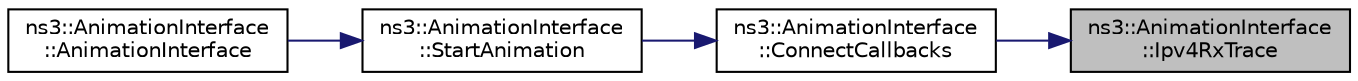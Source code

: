 digraph "ns3::AnimationInterface::Ipv4RxTrace"
{
 // LATEX_PDF_SIZE
  edge [fontname="Helvetica",fontsize="10",labelfontname="Helvetica",labelfontsize="10"];
  node [fontname="Helvetica",fontsize="10",shape=record];
  rankdir="RL";
  Node1 [label="ns3::AnimationInterface\l::Ipv4RxTrace",height=0.2,width=0.4,color="black", fillcolor="grey75", style="filled", fontcolor="black",tooltip="IPv4 receive trace function."];
  Node1 -> Node2 [dir="back",color="midnightblue",fontsize="10",style="solid",fontname="Helvetica"];
  Node2 [label="ns3::AnimationInterface\l::ConnectCallbacks",height=0.2,width=0.4,color="black", fillcolor="white", style="filled",URL="$classns3_1_1_animation_interface.html#a3475aa338984f2024403caa04c146027",tooltip="Connect callbacks function."];
  Node2 -> Node3 [dir="back",color="midnightblue",fontsize="10",style="solid",fontname="Helvetica"];
  Node3 [label="ns3::AnimationInterface\l::StartAnimation",height=0.2,width=0.4,color="black", fillcolor="white", style="filled",URL="$classns3_1_1_animation_interface.html#aed28bace6b97494e11179766449bb442",tooltip="Start animation function."];
  Node3 -> Node4 [dir="back",color="midnightblue",fontsize="10",style="solid",fontname="Helvetica"];
  Node4 [label="ns3::AnimationInterface\l::AnimationInterface",height=0.2,width=0.4,color="black", fillcolor="white", style="filled",URL="$classns3_1_1_animation_interface.html#a88af7da6eb605ec7e9d8cb3fcc8a6466",tooltip="Constructor."];
}
